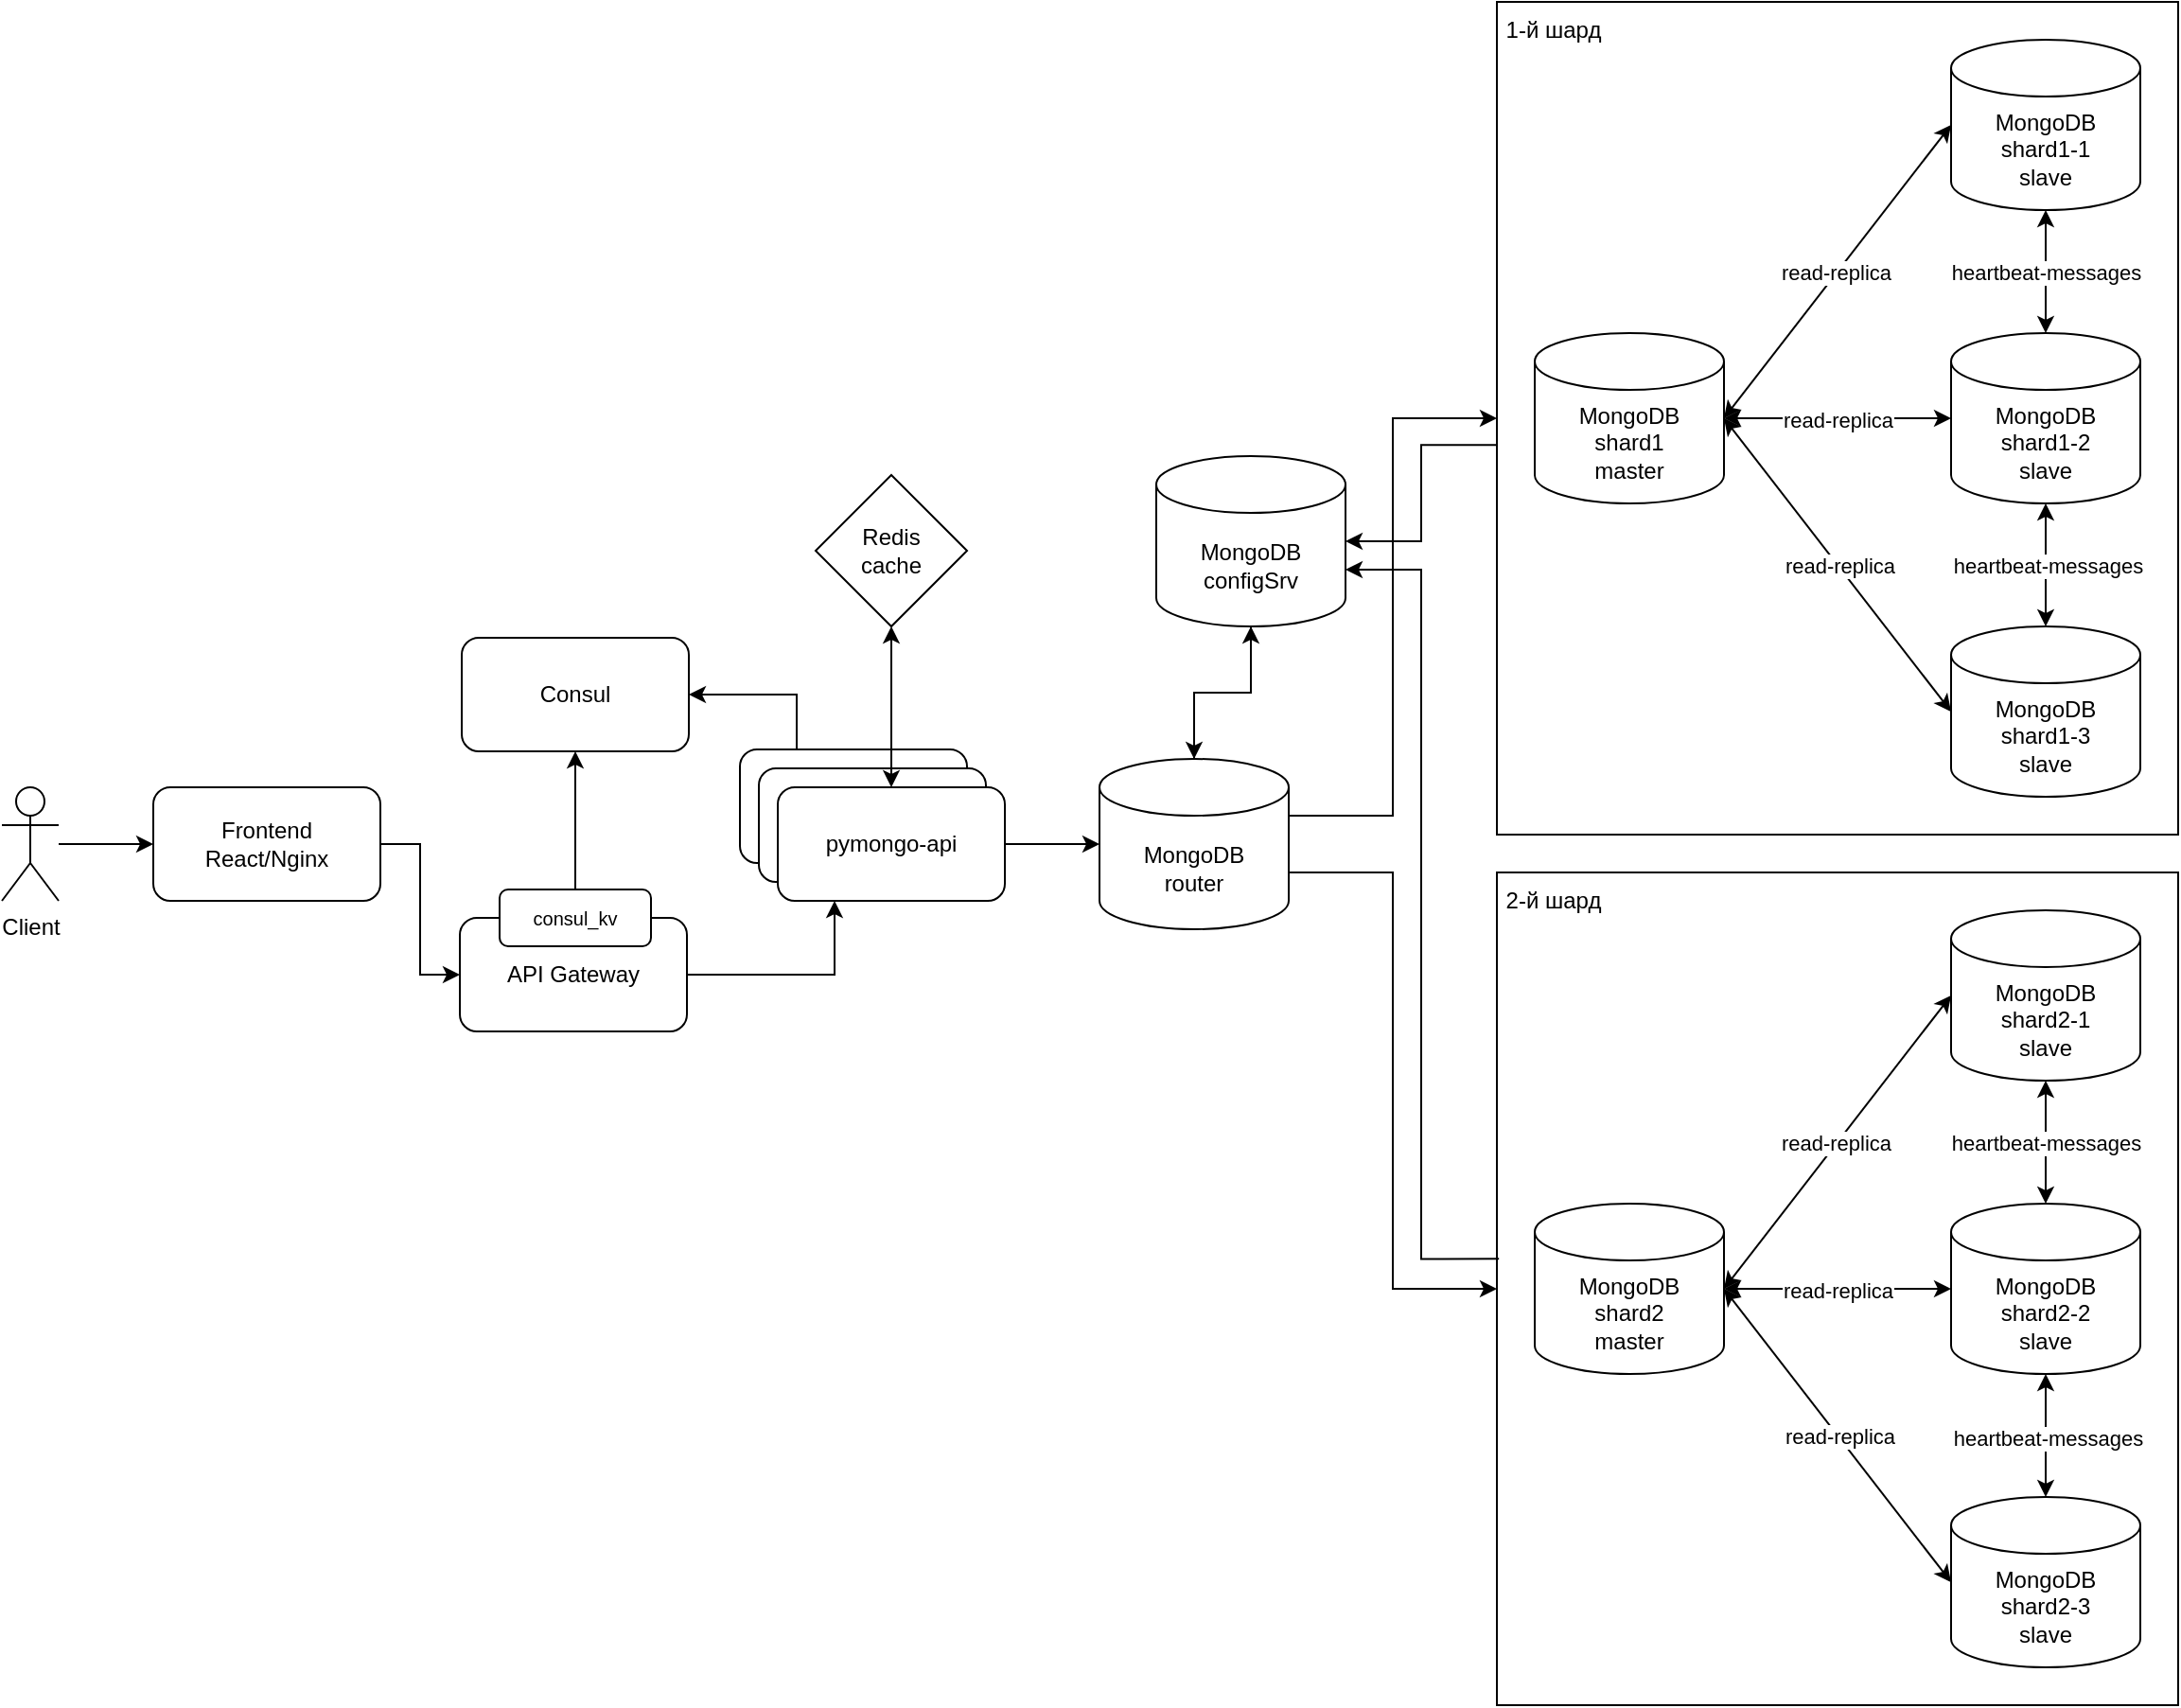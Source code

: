<mxfile version="25.0.3">
  <diagram name="Page-1" id="-H_mtQnk-PTXWXPvYvuk">
    <mxGraphModel dx="5389" dy="-1028" grid="1" gridSize="10" guides="1" tooltips="1" connect="1" arrows="1" fold="1" page="1" pageScale="1" pageWidth="1169" pageHeight="827" math="0" shadow="0">
      <root>
        <mxCell id="0" />
        <mxCell id="1" parent="0" />
        <mxCell id="PpJfoMH6Z_ovyHzmMv1u-153" value="" style="edgeStyle=orthogonalEdgeStyle;rounded=0;orthogonalLoop=1;jettySize=auto;html=1;entryX=1;entryY=0.5;entryDx=0;entryDy=0;exitX=0.25;exitY=0;exitDx=0;exitDy=0;" parent="1" source="PpJfoMH6Z_ovyHzmMv1u-141" target="PpJfoMH6Z_ovyHzmMv1u-143" edge="1">
          <mxGeometry relative="1" as="geometry" />
        </mxCell>
        <mxCell id="PpJfoMH6Z_ovyHzmMv1u-141" value="pymongo-api" style="rounded=1;whiteSpace=wrap;html=1;" parent="1" vertex="1">
          <mxGeometry x="-220" y="4075" width="120" height="60" as="geometry" />
        </mxCell>
        <mxCell id="PpJfoMH6Z_ovyHzmMv1u-142" value="pymongo-api" style="rounded=1;whiteSpace=wrap;html=1;" parent="1" vertex="1">
          <mxGeometry x="-210" y="4085" width="120" height="60" as="geometry" />
        </mxCell>
        <mxCell id="PpJfoMH6Z_ovyHzmMv1u-97" value="" style="rounded=0;whiteSpace=wrap;html=1;" parent="1" vertex="1">
          <mxGeometry x="180" y="3680" width="360" height="440" as="geometry" />
        </mxCell>
        <mxCell id="PpJfoMH6Z_ovyHzmMv1u-98" value="" style="rounded=0;whiteSpace=wrap;html=1;" parent="1" vertex="1">
          <mxGeometry x="180" y="4140" width="360" height="440" as="geometry" />
        </mxCell>
        <mxCell id="PpJfoMH6Z_ovyHzmMv1u-99" value="MongoDB&lt;br&gt;configSrv" style="shape=cylinder3;whiteSpace=wrap;html=1;boundedLbl=1;backgroundOutline=1;size=15;" parent="1" vertex="1">
          <mxGeometry y="3920" width="100" height="90" as="geometry" />
        </mxCell>
        <mxCell id="PpJfoMH6Z_ovyHzmMv1u-100" value="pymongo-api" style="rounded=1;whiteSpace=wrap;html=1;" parent="1" vertex="1">
          <mxGeometry x="-200" y="4095" width="120" height="60" as="geometry" />
        </mxCell>
        <mxCell id="PpJfoMH6Z_ovyHzmMv1u-101" value="MongoDB&lt;br&gt;shard1&lt;br&gt;master" style="shape=cylinder3;whiteSpace=wrap;html=1;boundedLbl=1;backgroundOutline=1;size=15;" parent="1" vertex="1">
          <mxGeometry x="200" y="3855" width="100" height="90" as="geometry" />
        </mxCell>
        <mxCell id="PpJfoMH6Z_ovyHzmMv1u-102" value="MongoDB&lt;br&gt;shard2&lt;div&gt;master&lt;/div&gt;" style="shape=cylinder3;whiteSpace=wrap;html=1;boundedLbl=1;backgroundOutline=1;size=15;" parent="1" vertex="1">
          <mxGeometry x="200" y="4315" width="100" height="90" as="geometry" />
        </mxCell>
        <mxCell id="PpJfoMH6Z_ovyHzmMv1u-103" value="MongoDB&lt;br&gt;router" style="shape=cylinder3;whiteSpace=wrap;html=1;boundedLbl=1;backgroundOutline=1;size=15;" parent="1" vertex="1">
          <mxGeometry x="-30" y="4080" width="100" height="90" as="geometry" />
        </mxCell>
        <mxCell id="PpJfoMH6Z_ovyHzmMv1u-104" style="edgeStyle=orthogonalEdgeStyle;rounded=0;orthogonalLoop=1;jettySize=auto;html=1;entryX=0;entryY=0.5;entryDx=0;entryDy=0;entryPerimeter=0;" parent="1" source="PpJfoMH6Z_ovyHzmMv1u-100" target="PpJfoMH6Z_ovyHzmMv1u-103" edge="1">
          <mxGeometry relative="1" as="geometry" />
        </mxCell>
        <mxCell id="PpJfoMH6Z_ovyHzmMv1u-105" style="edgeStyle=orthogonalEdgeStyle;rounded=0;orthogonalLoop=1;jettySize=auto;html=1;entryX=0;entryY=0.5;entryDx=0;entryDy=0;exitX=1;exitY=0;exitDx=0;exitDy=60;exitPerimeter=0;" parent="1" source="PpJfoMH6Z_ovyHzmMv1u-103" target="PpJfoMH6Z_ovyHzmMv1u-98" edge="1">
          <mxGeometry relative="1" as="geometry" />
        </mxCell>
        <mxCell id="PpJfoMH6Z_ovyHzmMv1u-106" style="edgeStyle=orthogonalEdgeStyle;rounded=0;orthogonalLoop=1;jettySize=auto;html=1;entryX=0;entryY=0.5;entryDx=0;entryDy=0;exitX=1;exitY=0;exitDx=0;exitDy=30;exitPerimeter=0;" parent="1" source="PpJfoMH6Z_ovyHzmMv1u-103" target="PpJfoMH6Z_ovyHzmMv1u-97" edge="1">
          <mxGeometry relative="1" as="geometry" />
        </mxCell>
        <mxCell id="PpJfoMH6Z_ovyHzmMv1u-107" style="edgeStyle=orthogonalEdgeStyle;rounded=0;orthogonalLoop=1;jettySize=auto;html=1;entryX=0.5;entryY=0;entryDx=0;entryDy=0;entryPerimeter=0;" parent="1" source="PpJfoMH6Z_ovyHzmMv1u-99" target="PpJfoMH6Z_ovyHzmMv1u-103" edge="1">
          <mxGeometry relative="1" as="geometry" />
        </mxCell>
        <mxCell id="PpJfoMH6Z_ovyHzmMv1u-108" style="edgeStyle=orthogonalEdgeStyle;rounded=0;orthogonalLoop=1;jettySize=auto;html=1;entryX=0.5;entryY=1;entryDx=0;entryDy=0;entryPerimeter=0;" parent="1" source="PpJfoMH6Z_ovyHzmMv1u-103" target="PpJfoMH6Z_ovyHzmMv1u-99" edge="1">
          <mxGeometry relative="1" as="geometry" />
        </mxCell>
        <mxCell id="PpJfoMH6Z_ovyHzmMv1u-109" value="MongoDB&lt;br&gt;shard1-3&lt;br&gt;slave" style="shape=cylinder3;whiteSpace=wrap;html=1;boundedLbl=1;backgroundOutline=1;size=15;" parent="1" vertex="1">
          <mxGeometry x="420" y="4010" width="100" height="90" as="geometry" />
        </mxCell>
        <mxCell id="PpJfoMH6Z_ovyHzmMv1u-110" value="MongoDB&lt;br&gt;shard1-2&lt;br&gt;slave" style="shape=cylinder3;whiteSpace=wrap;html=1;boundedLbl=1;backgroundOutline=1;size=15;" parent="1" vertex="1">
          <mxGeometry x="420" y="3855" width="100" height="90" as="geometry" />
        </mxCell>
        <mxCell id="PpJfoMH6Z_ovyHzmMv1u-111" value="MongoDB&lt;br&gt;shard2-1&lt;br&gt;slave" style="shape=cylinder3;whiteSpace=wrap;html=1;boundedLbl=1;backgroundOutline=1;size=15;" parent="1" vertex="1">
          <mxGeometry x="420" y="4160" width="100" height="90" as="geometry" />
        </mxCell>
        <mxCell id="PpJfoMH6Z_ovyHzmMv1u-112" value="MongoDB&lt;br&gt;shard1-1&lt;br&gt;slave" style="shape=cylinder3;whiteSpace=wrap;html=1;boundedLbl=1;backgroundOutline=1;size=15;" parent="1" vertex="1">
          <mxGeometry x="420" y="3700" width="100" height="90" as="geometry" />
        </mxCell>
        <mxCell id="PpJfoMH6Z_ovyHzmMv1u-113" value="MongoDB&lt;br&gt;shard2-2&lt;br&gt;slave" style="shape=cylinder3;whiteSpace=wrap;html=1;boundedLbl=1;backgroundOutline=1;size=15;" parent="1" vertex="1">
          <mxGeometry x="420" y="4315" width="100" height="90" as="geometry" />
        </mxCell>
        <mxCell id="PpJfoMH6Z_ovyHzmMv1u-114" value="MongoDB&lt;br&gt;shard2-3&lt;br&gt;slave" style="shape=cylinder3;whiteSpace=wrap;html=1;boundedLbl=1;backgroundOutline=1;size=15;" parent="1" vertex="1">
          <mxGeometry x="420" y="4470" width="100" height="90" as="geometry" />
        </mxCell>
        <mxCell id="PpJfoMH6Z_ovyHzmMv1u-115" value="1-й шард" style="text;html=1;align=center;verticalAlign=middle;whiteSpace=wrap;rounded=0;" parent="1" vertex="1">
          <mxGeometry x="180" y="3680" width="60" height="30" as="geometry" />
        </mxCell>
        <mxCell id="PpJfoMH6Z_ovyHzmMv1u-116" value="2-й шард" style="text;html=1;align=center;verticalAlign=middle;whiteSpace=wrap;rounded=0;" parent="1" vertex="1">
          <mxGeometry x="180" y="4140" width="60" height="30" as="geometry" />
        </mxCell>
        <mxCell id="PpJfoMH6Z_ovyHzmMv1u-117" value="" style="endArrow=classic;startArrow=classic;html=1;rounded=0;entryX=0.5;entryY=1;entryDx=0;entryDy=0;entryPerimeter=0;exitX=0.5;exitY=0;exitDx=0;exitDy=0;exitPerimeter=0;" parent="1" source="PpJfoMH6Z_ovyHzmMv1u-113" target="PpJfoMH6Z_ovyHzmMv1u-111" edge="1">
          <mxGeometry width="50" height="50" relative="1" as="geometry">
            <mxPoint y="4350" as="sourcePoint" />
            <mxPoint x="50" y="4300" as="targetPoint" />
          </mxGeometry>
        </mxCell>
        <mxCell id="PpJfoMH6Z_ovyHzmMv1u-118" value="heartbeat-messages" style="edgeLabel;html=1;align=center;verticalAlign=middle;resizable=0;points=[];" parent="PpJfoMH6Z_ovyHzmMv1u-117" vertex="1" connectable="0">
          <mxGeometry x="-0.015" relative="1" as="geometry">
            <mxPoint as="offset" />
          </mxGeometry>
        </mxCell>
        <mxCell id="PpJfoMH6Z_ovyHzmMv1u-119" value="" style="endArrow=classic;startArrow=classic;html=1;rounded=0;entryX=0.5;entryY=1;entryDx=0;entryDy=0;entryPerimeter=0;exitX=0.5;exitY=0;exitDx=0;exitDy=0;exitPerimeter=0;" parent="1" source="PpJfoMH6Z_ovyHzmMv1u-114" target="PpJfoMH6Z_ovyHzmMv1u-113" edge="1">
          <mxGeometry width="50" height="50" relative="1" as="geometry">
            <mxPoint x="-140" y="4400" as="sourcePoint" />
            <mxPoint x="-90" y="4350" as="targetPoint" />
          </mxGeometry>
        </mxCell>
        <mxCell id="PpJfoMH6Z_ovyHzmMv1u-120" value="heartbeat-messages" style="edgeLabel;html=1;align=center;verticalAlign=middle;resizable=0;points=[];" parent="PpJfoMH6Z_ovyHzmMv1u-119" vertex="1" connectable="0">
          <mxGeometry x="-0.046" y="-1" relative="1" as="geometry">
            <mxPoint as="offset" />
          </mxGeometry>
        </mxCell>
        <mxCell id="PpJfoMH6Z_ovyHzmMv1u-121" value="" style="endArrow=classic;startArrow=classic;html=1;rounded=0;entryX=0.5;entryY=1;entryDx=0;entryDy=0;entryPerimeter=0;exitX=0.5;exitY=0;exitDx=0;exitDy=0;exitPerimeter=0;" parent="1" source="PpJfoMH6Z_ovyHzmMv1u-109" target="PpJfoMH6Z_ovyHzmMv1u-110" edge="1">
          <mxGeometry width="50" height="50" relative="1" as="geometry">
            <mxPoint x="-80" y="4330" as="sourcePoint" />
            <mxPoint x="-30" y="4280" as="targetPoint" />
          </mxGeometry>
        </mxCell>
        <mxCell id="PpJfoMH6Z_ovyHzmMv1u-122" value="heartbeat-messages" style="edgeLabel;html=1;align=center;verticalAlign=middle;resizable=0;points=[];" parent="PpJfoMH6Z_ovyHzmMv1u-121" vertex="1" connectable="0">
          <mxGeometry x="-0.015" y="-1" relative="1" as="geometry">
            <mxPoint as="offset" />
          </mxGeometry>
        </mxCell>
        <mxCell id="PpJfoMH6Z_ovyHzmMv1u-123" value="" style="endArrow=classic;startArrow=classic;html=1;rounded=0;entryX=0.5;entryY=1;entryDx=0;entryDy=0;entryPerimeter=0;exitX=0.5;exitY=0;exitDx=0;exitDy=0;exitPerimeter=0;" parent="1" source="PpJfoMH6Z_ovyHzmMv1u-110" target="PpJfoMH6Z_ovyHzmMv1u-112" edge="1">
          <mxGeometry width="50" height="50" relative="1" as="geometry">
            <mxPoint x="-70" y="4230" as="sourcePoint" />
            <mxPoint x="-20" y="4180" as="targetPoint" />
          </mxGeometry>
        </mxCell>
        <mxCell id="PpJfoMH6Z_ovyHzmMv1u-124" value="heartbeat-messages" style="edgeLabel;html=1;align=center;verticalAlign=middle;resizable=0;points=[];" parent="PpJfoMH6Z_ovyHzmMv1u-123" vertex="1" connectable="0">
          <mxGeometry x="-0.015" relative="1" as="geometry">
            <mxPoint as="offset" />
          </mxGeometry>
        </mxCell>
        <mxCell id="PpJfoMH6Z_ovyHzmMv1u-125" value="Redis&lt;div&gt;cache&lt;/div&gt;" style="rhombus;whiteSpace=wrap;html=1;" parent="1" vertex="1">
          <mxGeometry x="-180" y="3930" width="80" height="80" as="geometry" />
        </mxCell>
        <mxCell id="PpJfoMH6Z_ovyHzmMv1u-126" value="" style="endArrow=classic;startArrow=classic;html=1;rounded=0;entryX=0;entryY=0.5;entryDx=0;entryDy=0;entryPerimeter=0;exitX=1;exitY=0.5;exitDx=0;exitDy=0;exitPerimeter=0;" parent="1" source="PpJfoMH6Z_ovyHzmMv1u-102" target="PpJfoMH6Z_ovyHzmMv1u-111" edge="1">
          <mxGeometry width="50" height="50" relative="1" as="geometry">
            <mxPoint x="-90" y="4510" as="sourcePoint" />
            <mxPoint x="-40" y="4460" as="targetPoint" />
          </mxGeometry>
        </mxCell>
        <mxCell id="PpJfoMH6Z_ovyHzmMv1u-127" value="read-replica" style="edgeLabel;html=1;align=center;verticalAlign=middle;resizable=0;points=[];" parent="PpJfoMH6Z_ovyHzmMv1u-126" vertex="1" connectable="0">
          <mxGeometry x="-0.004" y="1" relative="1" as="geometry">
            <mxPoint as="offset" />
          </mxGeometry>
        </mxCell>
        <mxCell id="PpJfoMH6Z_ovyHzmMv1u-128" value="" style="endArrow=classic;startArrow=classic;html=1;rounded=0;entryX=0;entryY=0.5;entryDx=0;entryDy=0;entryPerimeter=0;exitX=1;exitY=0.5;exitDx=0;exitDy=0;exitPerimeter=0;" parent="1" source="PpJfoMH6Z_ovyHzmMv1u-102" target="PpJfoMH6Z_ovyHzmMv1u-113" edge="1">
          <mxGeometry width="50" height="50" relative="1" as="geometry">
            <mxPoint x="-190" y="4430" as="sourcePoint" />
            <mxPoint x="-140" y="4380" as="targetPoint" />
          </mxGeometry>
        </mxCell>
        <mxCell id="PpJfoMH6Z_ovyHzmMv1u-129" value="read-replica" style="edgeLabel;html=1;align=center;verticalAlign=middle;resizable=0;points=[];" parent="PpJfoMH6Z_ovyHzmMv1u-128" vertex="1" connectable="0">
          <mxGeometry y="-1" relative="1" as="geometry">
            <mxPoint as="offset" />
          </mxGeometry>
        </mxCell>
        <mxCell id="PpJfoMH6Z_ovyHzmMv1u-130" value="" style="endArrow=classic;startArrow=classic;html=1;rounded=0;entryX=0;entryY=0.5;entryDx=0;entryDy=0;entryPerimeter=0;exitX=1;exitY=0.5;exitDx=0;exitDy=0;exitPerimeter=0;" parent="1" source="PpJfoMH6Z_ovyHzmMv1u-102" target="PpJfoMH6Z_ovyHzmMv1u-114" edge="1">
          <mxGeometry width="50" height="50" relative="1" as="geometry">
            <mxPoint x="-100" y="4540" as="sourcePoint" />
            <mxPoint x="-50" y="4490" as="targetPoint" />
          </mxGeometry>
        </mxCell>
        <mxCell id="PpJfoMH6Z_ovyHzmMv1u-131" value="read-replica" style="edgeLabel;html=1;align=center;verticalAlign=middle;resizable=0;points=[];" parent="PpJfoMH6Z_ovyHzmMv1u-130" vertex="1" connectable="0">
          <mxGeometry x="0.006" relative="1" as="geometry">
            <mxPoint as="offset" />
          </mxGeometry>
        </mxCell>
        <mxCell id="PpJfoMH6Z_ovyHzmMv1u-132" value="" style="endArrow=classic;startArrow=classic;html=1;rounded=0;entryX=0;entryY=0.5;entryDx=0;entryDy=0;entryPerimeter=0;exitX=1;exitY=0.5;exitDx=0;exitDy=0;exitPerimeter=0;" parent="1" source="PpJfoMH6Z_ovyHzmMv1u-101" target="PpJfoMH6Z_ovyHzmMv1u-112" edge="1">
          <mxGeometry width="50" height="50" relative="1" as="geometry">
            <mxPoint x="310" y="4370" as="sourcePoint" />
            <mxPoint x="620" y="4215" as="targetPoint" />
          </mxGeometry>
        </mxCell>
        <mxCell id="PpJfoMH6Z_ovyHzmMv1u-133" value="read-replica" style="edgeLabel;html=1;align=center;verticalAlign=middle;resizable=0;points=[];" parent="PpJfoMH6Z_ovyHzmMv1u-132" vertex="1" connectable="0">
          <mxGeometry x="-0.004" y="1" relative="1" as="geometry">
            <mxPoint as="offset" />
          </mxGeometry>
        </mxCell>
        <mxCell id="PpJfoMH6Z_ovyHzmMv1u-134" value="" style="endArrow=classic;startArrow=classic;html=1;rounded=0;entryX=0;entryY=0.5;entryDx=0;entryDy=0;entryPerimeter=0;exitX=1;exitY=0.5;exitDx=0;exitDy=0;exitPerimeter=0;" parent="1" source="PpJfoMH6Z_ovyHzmMv1u-101" target="PpJfoMH6Z_ovyHzmMv1u-110" edge="1">
          <mxGeometry width="50" height="50" relative="1" as="geometry">
            <mxPoint x="310" y="4370" as="sourcePoint" />
            <mxPoint x="620" y="4370" as="targetPoint" />
          </mxGeometry>
        </mxCell>
        <mxCell id="PpJfoMH6Z_ovyHzmMv1u-135" value="read-replica" style="edgeLabel;html=1;align=center;verticalAlign=middle;resizable=0;points=[];" parent="PpJfoMH6Z_ovyHzmMv1u-134" vertex="1" connectable="0">
          <mxGeometry y="-1" relative="1" as="geometry">
            <mxPoint as="offset" />
          </mxGeometry>
        </mxCell>
        <mxCell id="PpJfoMH6Z_ovyHzmMv1u-136" value="" style="endArrow=classic;startArrow=classic;html=1;rounded=0;entryX=0;entryY=0.5;entryDx=0;entryDy=0;entryPerimeter=0;exitX=1;exitY=0.5;exitDx=0;exitDy=0;exitPerimeter=0;" parent="1" source="PpJfoMH6Z_ovyHzmMv1u-101" target="PpJfoMH6Z_ovyHzmMv1u-109" edge="1">
          <mxGeometry width="50" height="50" relative="1" as="geometry">
            <mxPoint x="310" y="4370" as="sourcePoint" />
            <mxPoint x="620" y="4525" as="targetPoint" />
          </mxGeometry>
        </mxCell>
        <mxCell id="PpJfoMH6Z_ovyHzmMv1u-137" value="read-replica" style="edgeLabel;html=1;align=center;verticalAlign=middle;resizable=0;points=[];" parent="PpJfoMH6Z_ovyHzmMv1u-136" vertex="1" connectable="0">
          <mxGeometry x="0.006" relative="1" as="geometry">
            <mxPoint as="offset" />
          </mxGeometry>
        </mxCell>
        <mxCell id="PpJfoMH6Z_ovyHzmMv1u-138" style="edgeStyle=orthogonalEdgeStyle;rounded=0;orthogonalLoop=1;jettySize=auto;html=1;entryX=1;entryY=0;entryDx=0;entryDy=60;entryPerimeter=0;exitX=0.003;exitY=0.464;exitDx=0;exitDy=0;exitPerimeter=0;" parent="1" source="PpJfoMH6Z_ovyHzmMv1u-98" target="PpJfoMH6Z_ovyHzmMv1u-99" edge="1">
          <mxGeometry relative="1" as="geometry" />
        </mxCell>
        <mxCell id="PpJfoMH6Z_ovyHzmMv1u-139" style="edgeStyle=orthogonalEdgeStyle;rounded=0;orthogonalLoop=1;jettySize=auto;html=1;entryX=1;entryY=0.5;entryDx=0;entryDy=0;entryPerimeter=0;exitX=0;exitY=0.532;exitDx=0;exitDy=0;exitPerimeter=0;" parent="1" source="PpJfoMH6Z_ovyHzmMv1u-97" target="PpJfoMH6Z_ovyHzmMv1u-99" edge="1">
          <mxGeometry relative="1" as="geometry" />
        </mxCell>
        <mxCell id="PpJfoMH6Z_ovyHzmMv1u-140" value="" style="endArrow=classic;startArrow=classic;html=1;rounded=0;entryX=0.5;entryY=1;entryDx=0;entryDy=0;exitX=0.5;exitY=0;exitDx=0;exitDy=0;" parent="1" source="PpJfoMH6Z_ovyHzmMv1u-100" target="PpJfoMH6Z_ovyHzmMv1u-125" edge="1">
          <mxGeometry width="50" height="50" relative="1" as="geometry">
            <mxPoint x="-300" y="4150" as="sourcePoint" />
            <mxPoint x="-250" y="4100" as="targetPoint" />
          </mxGeometry>
        </mxCell>
        <mxCell id="PpJfoMH6Z_ovyHzmMv1u-143" value="Consul" style="rounded=1;whiteSpace=wrap;html=1;" parent="1" vertex="1">
          <mxGeometry x="-367" y="4016" width="120" height="60" as="geometry" />
        </mxCell>
        <mxCell id="PpJfoMH6Z_ovyHzmMv1u-151" style="edgeStyle=orthogonalEdgeStyle;rounded=0;orthogonalLoop=1;jettySize=auto;html=1;entryX=0.25;entryY=1;entryDx=0;entryDy=0;" parent="1" source="PpJfoMH6Z_ovyHzmMv1u-144" target="PpJfoMH6Z_ovyHzmMv1u-100" edge="1">
          <mxGeometry relative="1" as="geometry" />
        </mxCell>
        <mxCell id="PpJfoMH6Z_ovyHzmMv1u-144" value="API Gateway" style="rounded=1;whiteSpace=wrap;html=1;" parent="1" vertex="1">
          <mxGeometry x="-368" y="4164" width="120" height="60" as="geometry" />
        </mxCell>
        <mxCell id="PpJfoMH6Z_ovyHzmMv1u-146" style="edgeStyle=orthogonalEdgeStyle;rounded=0;orthogonalLoop=1;jettySize=auto;html=1;entryX=0;entryY=0.5;entryDx=0;entryDy=0;" parent="1" source="PpJfoMH6Z_ovyHzmMv1u-145" target="PpJfoMH6Z_ovyHzmMv1u-147" edge="1">
          <mxGeometry relative="1" as="geometry" />
        </mxCell>
        <mxCell id="PpJfoMH6Z_ovyHzmMv1u-145" value="Client" style="shape=umlActor;verticalLabelPosition=bottom;verticalAlign=top;html=1;outlineConnect=0;" parent="1" vertex="1">
          <mxGeometry x="-610" y="4095" width="30" height="60" as="geometry" />
        </mxCell>
        <mxCell id="PpJfoMH6Z_ovyHzmMv1u-149" style="edgeStyle=orthogonalEdgeStyle;rounded=0;orthogonalLoop=1;jettySize=auto;html=1;entryX=0;entryY=0.5;entryDx=0;entryDy=0;" parent="1" source="PpJfoMH6Z_ovyHzmMv1u-147" target="PpJfoMH6Z_ovyHzmMv1u-144" edge="1">
          <mxGeometry relative="1" as="geometry" />
        </mxCell>
        <mxCell id="PpJfoMH6Z_ovyHzmMv1u-147" value="Frontend&lt;br&gt;React/Nginx" style="rounded=1;whiteSpace=wrap;html=1;" parent="1" vertex="1">
          <mxGeometry x="-530" y="4095" width="120" height="60" as="geometry" />
        </mxCell>
        <mxCell id="PpJfoMH6Z_ovyHzmMv1u-150" style="edgeStyle=orthogonalEdgeStyle;rounded=0;orthogonalLoop=1;jettySize=auto;html=1;entryX=0.5;entryY=1;entryDx=0;entryDy=0;" parent="1" source="PpJfoMH6Z_ovyHzmMv1u-148" target="PpJfoMH6Z_ovyHzmMv1u-143" edge="1">
          <mxGeometry relative="1" as="geometry" />
        </mxCell>
        <mxCell id="PpJfoMH6Z_ovyHzmMv1u-148" value="consul_kv" style="rounded=1;whiteSpace=wrap;html=1;fontSize=10;" parent="1" vertex="1">
          <mxGeometry x="-347" y="4149" width="80" height="30" as="geometry" />
        </mxCell>
      </root>
    </mxGraphModel>
  </diagram>
</mxfile>
